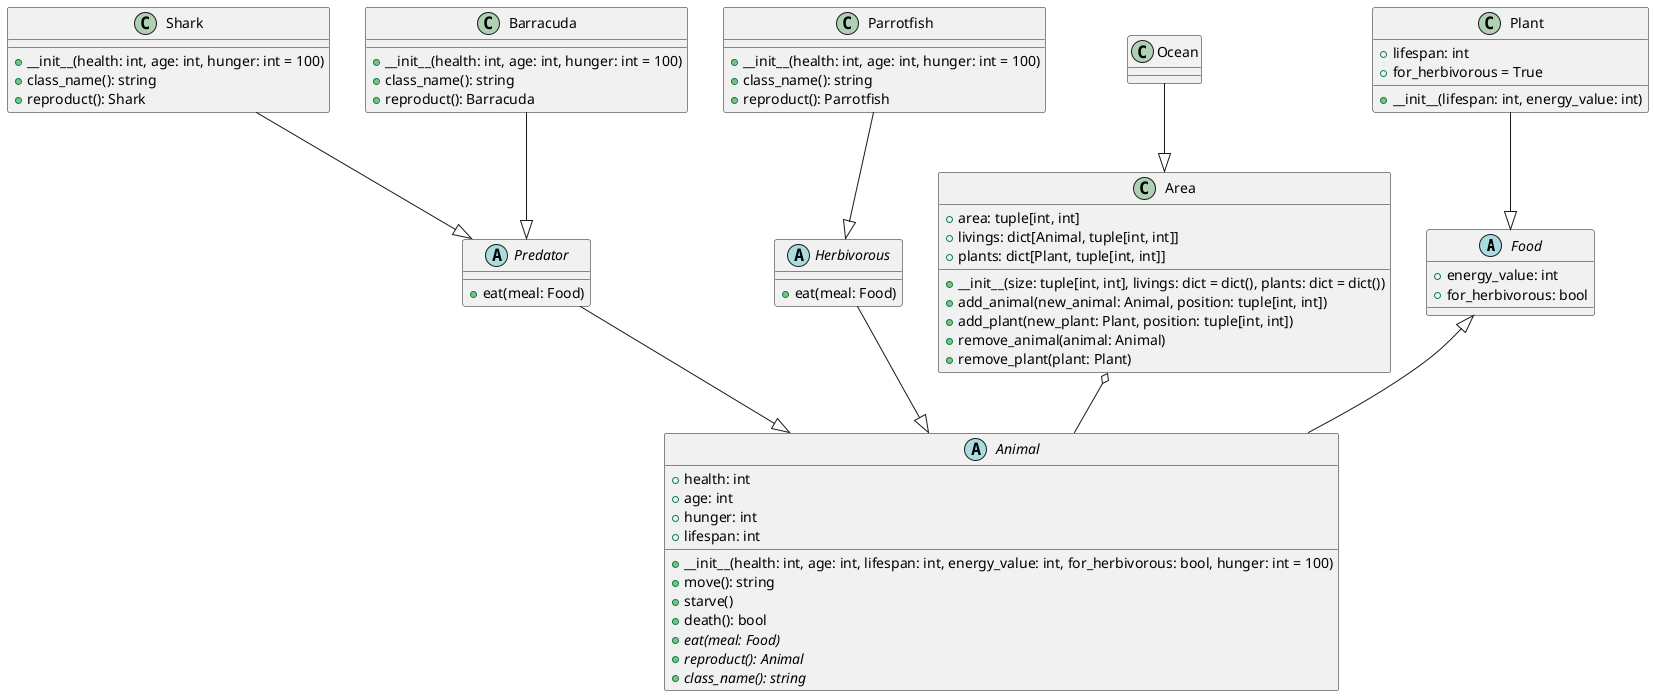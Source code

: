 @startuml class_diagram

abstract Food
{
    +energy_value: int
    +for_herbivorous: bool
}

abstract Animal
{
    +health: int
    +age: int
    +hunger: int
    +lifespan: int
    __
    +__init__(health: int, age: int, lifespan: int, energy_value: int, for_herbivorous: bool, hunger: int = 100)
    +move(): string
    +starve()
    +death(): bool
    +{abstract} eat(meal: Food)
    +{abstract} reproduct(): Animal
    +{abstract} class_name(): string
}

abstract Predator
{
    __
    +eat(meal: Food)
}

abstract Herbivorous
{
    __
    +eat(meal: Food)
}

class Plant
{
    +lifespan: int
    +for_herbivorous = True
    __
    +__init__(lifespan: int, energy_value: int)
}

class Area
{
    +area: tuple[int, int]
    +livings: dict[Animal, tuple[int, int]]
    +plants: dict[Plant, tuple[int, int]]
    __
    +__init__(size: tuple[int, int], livings: dict = dict(), plants: dict = dict())
    +add_animal(new_animal: Animal, position: tuple[int, int])
    +add_plant(new_plant: Plant, position: tuple[int, int])
    +remove_animal(animal: Animal)
    +remove_plant(plant: Plant)
}


Food <|-- Animal
Predator --|> Animal
Herbivorous --|> Animal
Plant --|> Food

Area o-- Animal


class Ocean

class Shark
{
    __
    +__init__(health: int, age: int, hunger: int = 100)
    +class_name(): string
    +reproduct(): Shark
}

class Parrotfish
{
    __
    +__init__(health: int, age: int, hunger: int = 100)
    +class_name(): string
    +reproduct(): Parrotfish
}

class Barracuda
{
    __
    +__init__(health: int, age: int, hunger: int = 100)
    +class_name(): string
    +reproduct(): Barracuda
}

Ocean --|> Area
Shark --|> Predator
Parrotfish --|> Herbivorous
Barracuda --|> Predator

@enduml